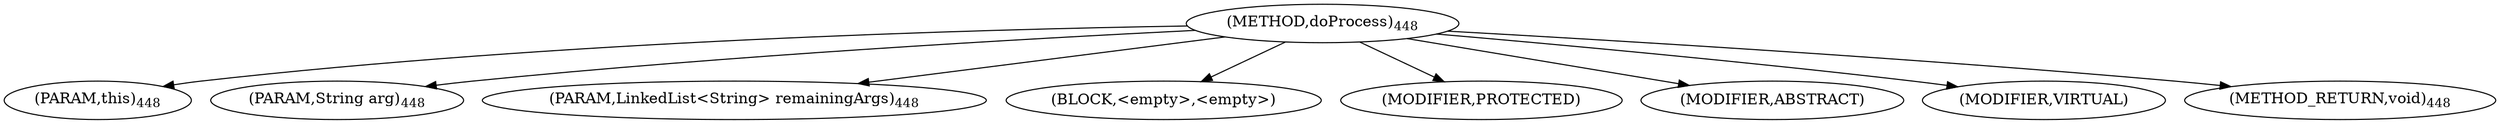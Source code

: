 digraph "doProcess" {  
"1241" [label = <(METHOD,doProcess)<SUB>448</SUB>> ]
"1242" [label = <(PARAM,this)<SUB>448</SUB>> ]
"1243" [label = <(PARAM,String arg)<SUB>448</SUB>> ]
"1244" [label = <(PARAM,LinkedList&lt;String&gt; remainingArgs)<SUB>448</SUB>> ]
"1245" [label = <(BLOCK,&lt;empty&gt;,&lt;empty&gt;)> ]
"1246" [label = <(MODIFIER,PROTECTED)> ]
"1247" [label = <(MODIFIER,ABSTRACT)> ]
"1248" [label = <(MODIFIER,VIRTUAL)> ]
"1249" [label = <(METHOD_RETURN,void)<SUB>448</SUB>> ]
  "1241" -> "1242" 
  "1241" -> "1243" 
  "1241" -> "1244" 
  "1241" -> "1245" 
  "1241" -> "1246" 
  "1241" -> "1247" 
  "1241" -> "1248" 
  "1241" -> "1249" 
}
